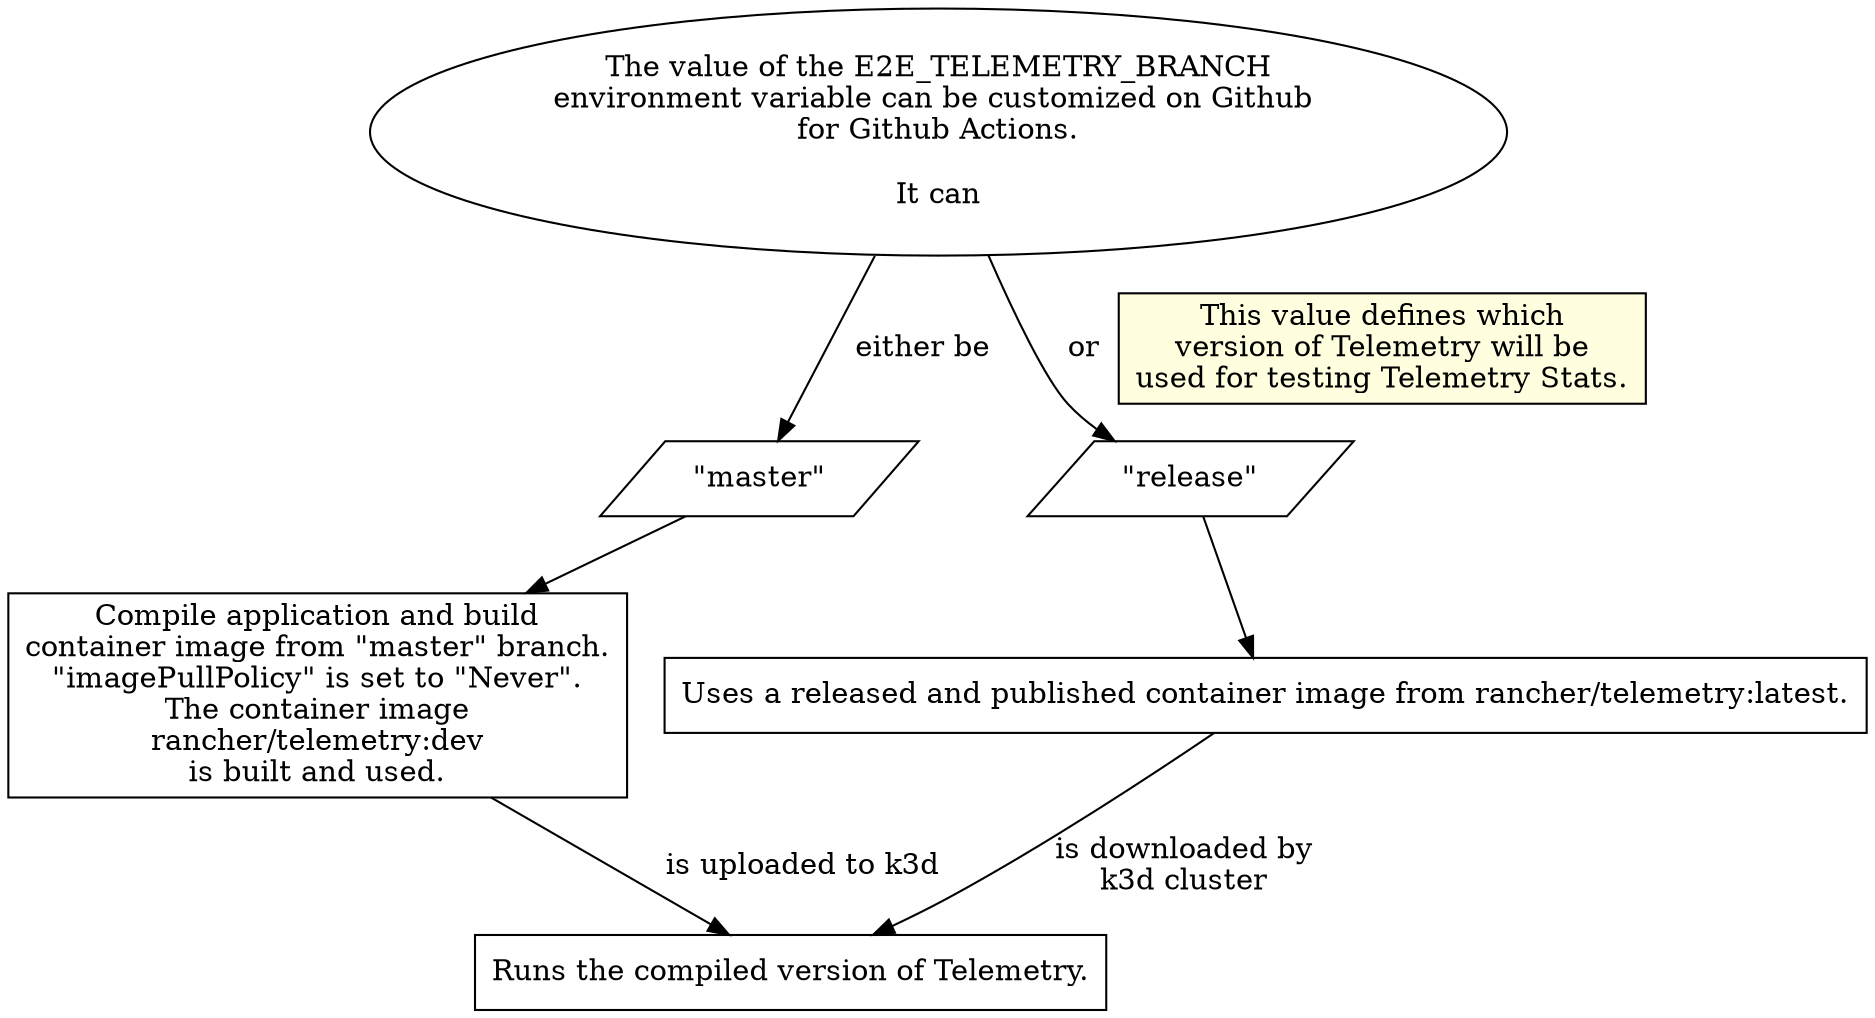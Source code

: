 digraph G {
    TELEMETRY_BRANCH [shape=oval, label="The value of the E2E_TELEMETRY_BRANCH\nenvironment variable can be customized on Github \nfor Github Actions.\n\nIt can"];
    node1 [shape=box, style=filled, fillcolor=lightyellow, label="This value defines which\nversion of Telemetry will be\nused for testing Telemetry Stats."];
    master [shape=parallelogram, label="\"master\""];
    release [shape=parallelogram, label="\"release\""];
    TELEMETRY_BRANCH -> master [label="either be"];
    TELEMETRY_BRANCH -> release [label="or"];
    container_image [shape=box, label="Uses a released and published container image from rancher/telemetry:latest."];
    build [shape=box, label="Compile application and build\ncontainer image from \"master\" branch.\n\"imagePullPolicy\" is set to \"Never\".\nThe container image\nrancher/telemetry:dev\nis built and used."];
    # this label has styles applied to it
    release -> container_image;
    master -> build;
    container_image -> telemetry_instance[label="is downloaded by\nk3d cluster"];
    build -> telemetry_instance[label="is uploaded to k3d"];
    subgraph {
        rank=sink;
        telemetry_instance [shape=box, label="Runs the compiled version of Telemetry."];
    }
}
